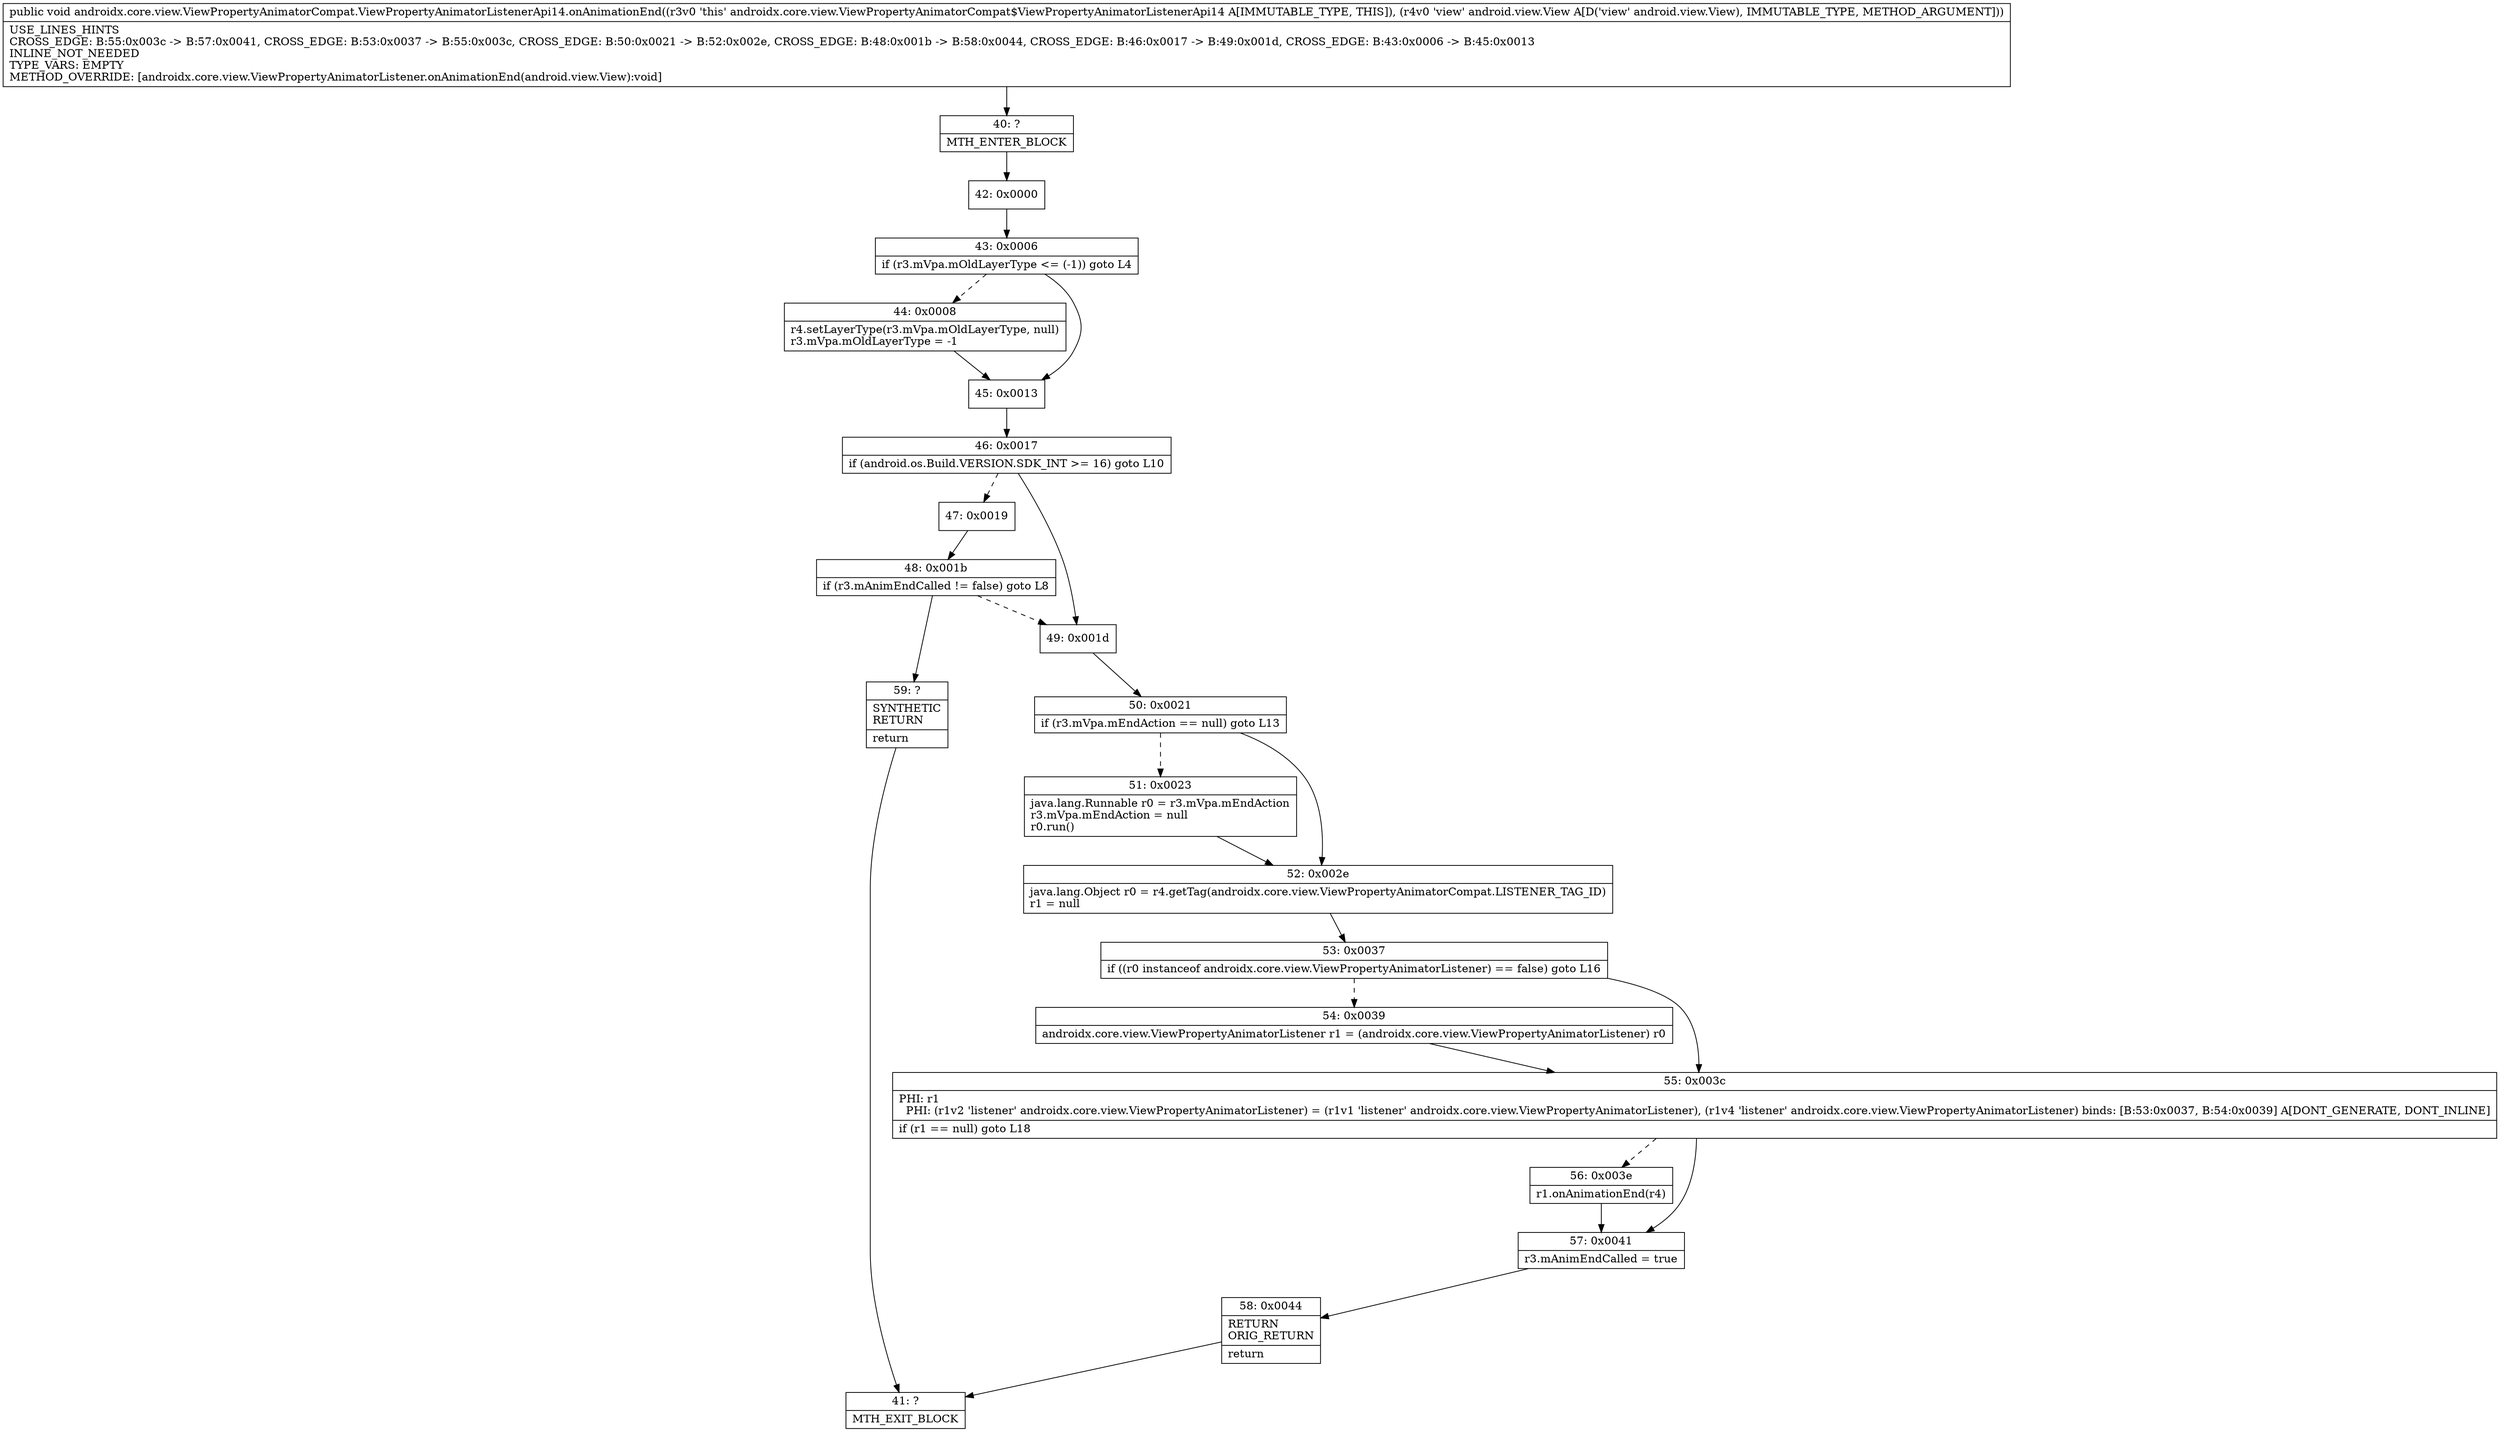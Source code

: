 digraph "CFG forandroidx.core.view.ViewPropertyAnimatorCompat.ViewPropertyAnimatorListenerApi14.onAnimationEnd(Landroid\/view\/View;)V" {
Node_40 [shape=record,label="{40\:\ ?|MTH_ENTER_BLOCK\l}"];
Node_42 [shape=record,label="{42\:\ 0x0000}"];
Node_43 [shape=record,label="{43\:\ 0x0006|if (r3.mVpa.mOldLayerType \<= (\-1)) goto L4\l}"];
Node_44 [shape=record,label="{44\:\ 0x0008|r4.setLayerType(r3.mVpa.mOldLayerType, null)\lr3.mVpa.mOldLayerType = \-1\l}"];
Node_45 [shape=record,label="{45\:\ 0x0013}"];
Node_46 [shape=record,label="{46\:\ 0x0017|if (android.os.Build.VERSION.SDK_INT \>= 16) goto L10\l}"];
Node_47 [shape=record,label="{47\:\ 0x0019}"];
Node_48 [shape=record,label="{48\:\ 0x001b|if (r3.mAnimEndCalled != false) goto L8\l}"];
Node_59 [shape=record,label="{59\:\ ?|SYNTHETIC\lRETURN\l|return\l}"];
Node_41 [shape=record,label="{41\:\ ?|MTH_EXIT_BLOCK\l}"];
Node_49 [shape=record,label="{49\:\ 0x001d}"];
Node_50 [shape=record,label="{50\:\ 0x0021|if (r3.mVpa.mEndAction == null) goto L13\l}"];
Node_51 [shape=record,label="{51\:\ 0x0023|java.lang.Runnable r0 = r3.mVpa.mEndAction\lr3.mVpa.mEndAction = null\lr0.run()\l}"];
Node_52 [shape=record,label="{52\:\ 0x002e|java.lang.Object r0 = r4.getTag(androidx.core.view.ViewPropertyAnimatorCompat.LISTENER_TAG_ID)\lr1 = null\l}"];
Node_53 [shape=record,label="{53\:\ 0x0037|if ((r0 instanceof androidx.core.view.ViewPropertyAnimatorListener) == false) goto L16\l}"];
Node_54 [shape=record,label="{54\:\ 0x0039|androidx.core.view.ViewPropertyAnimatorListener r1 = (androidx.core.view.ViewPropertyAnimatorListener) r0\l}"];
Node_55 [shape=record,label="{55\:\ 0x003c|PHI: r1 \l  PHI: (r1v2 'listener' androidx.core.view.ViewPropertyAnimatorListener) = (r1v1 'listener' androidx.core.view.ViewPropertyAnimatorListener), (r1v4 'listener' androidx.core.view.ViewPropertyAnimatorListener) binds: [B:53:0x0037, B:54:0x0039] A[DONT_GENERATE, DONT_INLINE]\l|if (r1 == null) goto L18\l}"];
Node_56 [shape=record,label="{56\:\ 0x003e|r1.onAnimationEnd(r4)\l}"];
Node_57 [shape=record,label="{57\:\ 0x0041|r3.mAnimEndCalled = true\l}"];
Node_58 [shape=record,label="{58\:\ 0x0044|RETURN\lORIG_RETURN\l|return\l}"];
MethodNode[shape=record,label="{public void androidx.core.view.ViewPropertyAnimatorCompat.ViewPropertyAnimatorListenerApi14.onAnimationEnd((r3v0 'this' androidx.core.view.ViewPropertyAnimatorCompat$ViewPropertyAnimatorListenerApi14 A[IMMUTABLE_TYPE, THIS]), (r4v0 'view' android.view.View A[D('view' android.view.View), IMMUTABLE_TYPE, METHOD_ARGUMENT]))  | USE_LINES_HINTS\lCROSS_EDGE: B:55:0x003c \-\> B:57:0x0041, CROSS_EDGE: B:53:0x0037 \-\> B:55:0x003c, CROSS_EDGE: B:50:0x0021 \-\> B:52:0x002e, CROSS_EDGE: B:48:0x001b \-\> B:58:0x0044, CROSS_EDGE: B:46:0x0017 \-\> B:49:0x001d, CROSS_EDGE: B:43:0x0006 \-\> B:45:0x0013\lINLINE_NOT_NEEDED\lTYPE_VARS: EMPTY\lMETHOD_OVERRIDE: [androidx.core.view.ViewPropertyAnimatorListener.onAnimationEnd(android.view.View):void]\l}"];
MethodNode -> Node_40;Node_40 -> Node_42;
Node_42 -> Node_43;
Node_43 -> Node_44[style=dashed];
Node_43 -> Node_45;
Node_44 -> Node_45;
Node_45 -> Node_46;
Node_46 -> Node_47[style=dashed];
Node_46 -> Node_49;
Node_47 -> Node_48;
Node_48 -> Node_49[style=dashed];
Node_48 -> Node_59;
Node_59 -> Node_41;
Node_49 -> Node_50;
Node_50 -> Node_51[style=dashed];
Node_50 -> Node_52;
Node_51 -> Node_52;
Node_52 -> Node_53;
Node_53 -> Node_54[style=dashed];
Node_53 -> Node_55;
Node_54 -> Node_55;
Node_55 -> Node_56[style=dashed];
Node_55 -> Node_57;
Node_56 -> Node_57;
Node_57 -> Node_58;
Node_58 -> Node_41;
}

